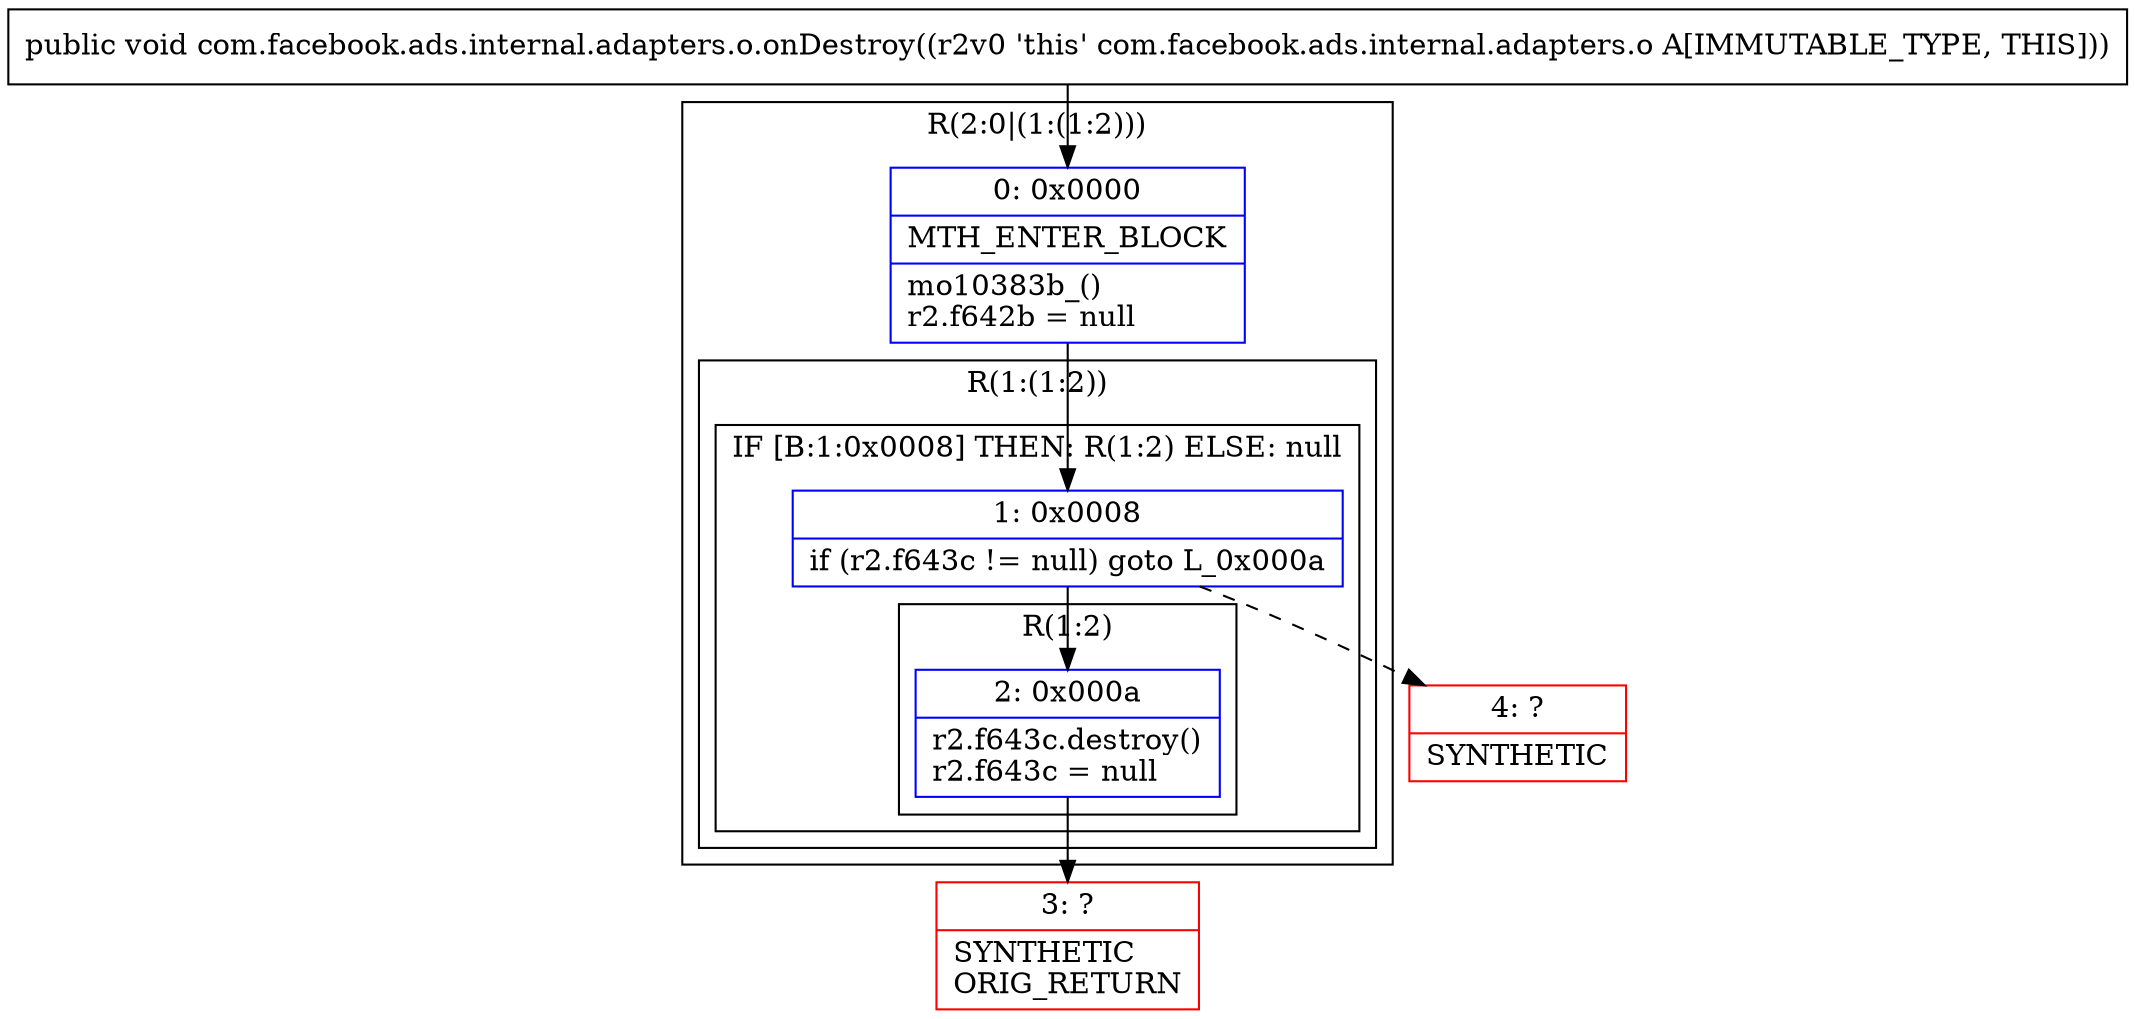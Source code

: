 digraph "CFG forcom.facebook.ads.internal.adapters.o.onDestroy()V" {
subgraph cluster_Region_1125129453 {
label = "R(2:0|(1:(1:2)))";
node [shape=record,color=blue];
Node_0 [shape=record,label="{0\:\ 0x0000|MTH_ENTER_BLOCK\l|mo10383b_()\lr2.f642b = null\l}"];
subgraph cluster_Region_79581378 {
label = "R(1:(1:2))";
node [shape=record,color=blue];
subgraph cluster_IfRegion_1022800213 {
label = "IF [B:1:0x0008] THEN: R(1:2) ELSE: null";
node [shape=record,color=blue];
Node_1 [shape=record,label="{1\:\ 0x0008|if (r2.f643c != null) goto L_0x000a\l}"];
subgraph cluster_Region_1998212943 {
label = "R(1:2)";
node [shape=record,color=blue];
Node_2 [shape=record,label="{2\:\ 0x000a|r2.f643c.destroy()\lr2.f643c = null\l}"];
}
}
}
}
Node_3 [shape=record,color=red,label="{3\:\ ?|SYNTHETIC\lORIG_RETURN\l}"];
Node_4 [shape=record,color=red,label="{4\:\ ?|SYNTHETIC\l}"];
MethodNode[shape=record,label="{public void com.facebook.ads.internal.adapters.o.onDestroy((r2v0 'this' com.facebook.ads.internal.adapters.o A[IMMUTABLE_TYPE, THIS])) }"];
MethodNode -> Node_0;
Node_0 -> Node_1;
Node_1 -> Node_2;
Node_1 -> Node_4[style=dashed];
Node_2 -> Node_3;
}

